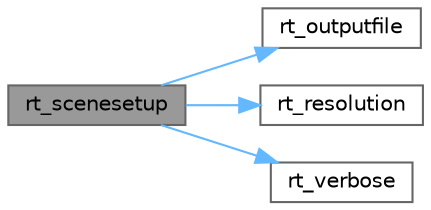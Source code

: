 digraph "rt_scenesetup"
{
 // LATEX_PDF_SIZE
  bgcolor="transparent";
  edge [fontname=Helvetica,fontsize=10,labelfontname=Helvetica,labelfontsize=10];
  node [fontname=Helvetica,fontsize=10,shape=box,height=0.2,width=0.4];
  rankdir="LR";
  Node1 [id="Node000001",label="rt_scenesetup",height=0.2,width=0.4,color="gray40", fillcolor="grey60", style="filled", fontcolor="black",tooltip=" "];
  Node1 -> Node2 [id="edge4_Node000001_Node000002",color="steelblue1",style="solid",tooltip=" "];
  Node2 [id="Node000002",label="rt_outputfile",height=0.2,width=0.4,color="grey40", fillcolor="white", style="filled",URL="$api_8cpp.html#a25cebed430559ec353924df0b366ae64",tooltip=" "];
  Node1 -> Node3 [id="edge5_Node000001_Node000003",color="steelblue1",style="solid",tooltip=" "];
  Node3 [id="Node000003",label="rt_resolution",height=0.2,width=0.4,color="grey40", fillcolor="white", style="filled",URL="$api_8cpp.html#a9e633c12cacf4e0747e765fa53526f07",tooltip=" "];
  Node1 -> Node4 [id="edge6_Node000001_Node000004",color="steelblue1",style="solid",tooltip=" "];
  Node4 [id="Node000004",label="rt_verbose",height=0.2,width=0.4,color="grey40", fillcolor="white", style="filled",URL="$api_8cpp.html#a748149534a7055ec1b10ed67f07c0086",tooltip=" "];
}
